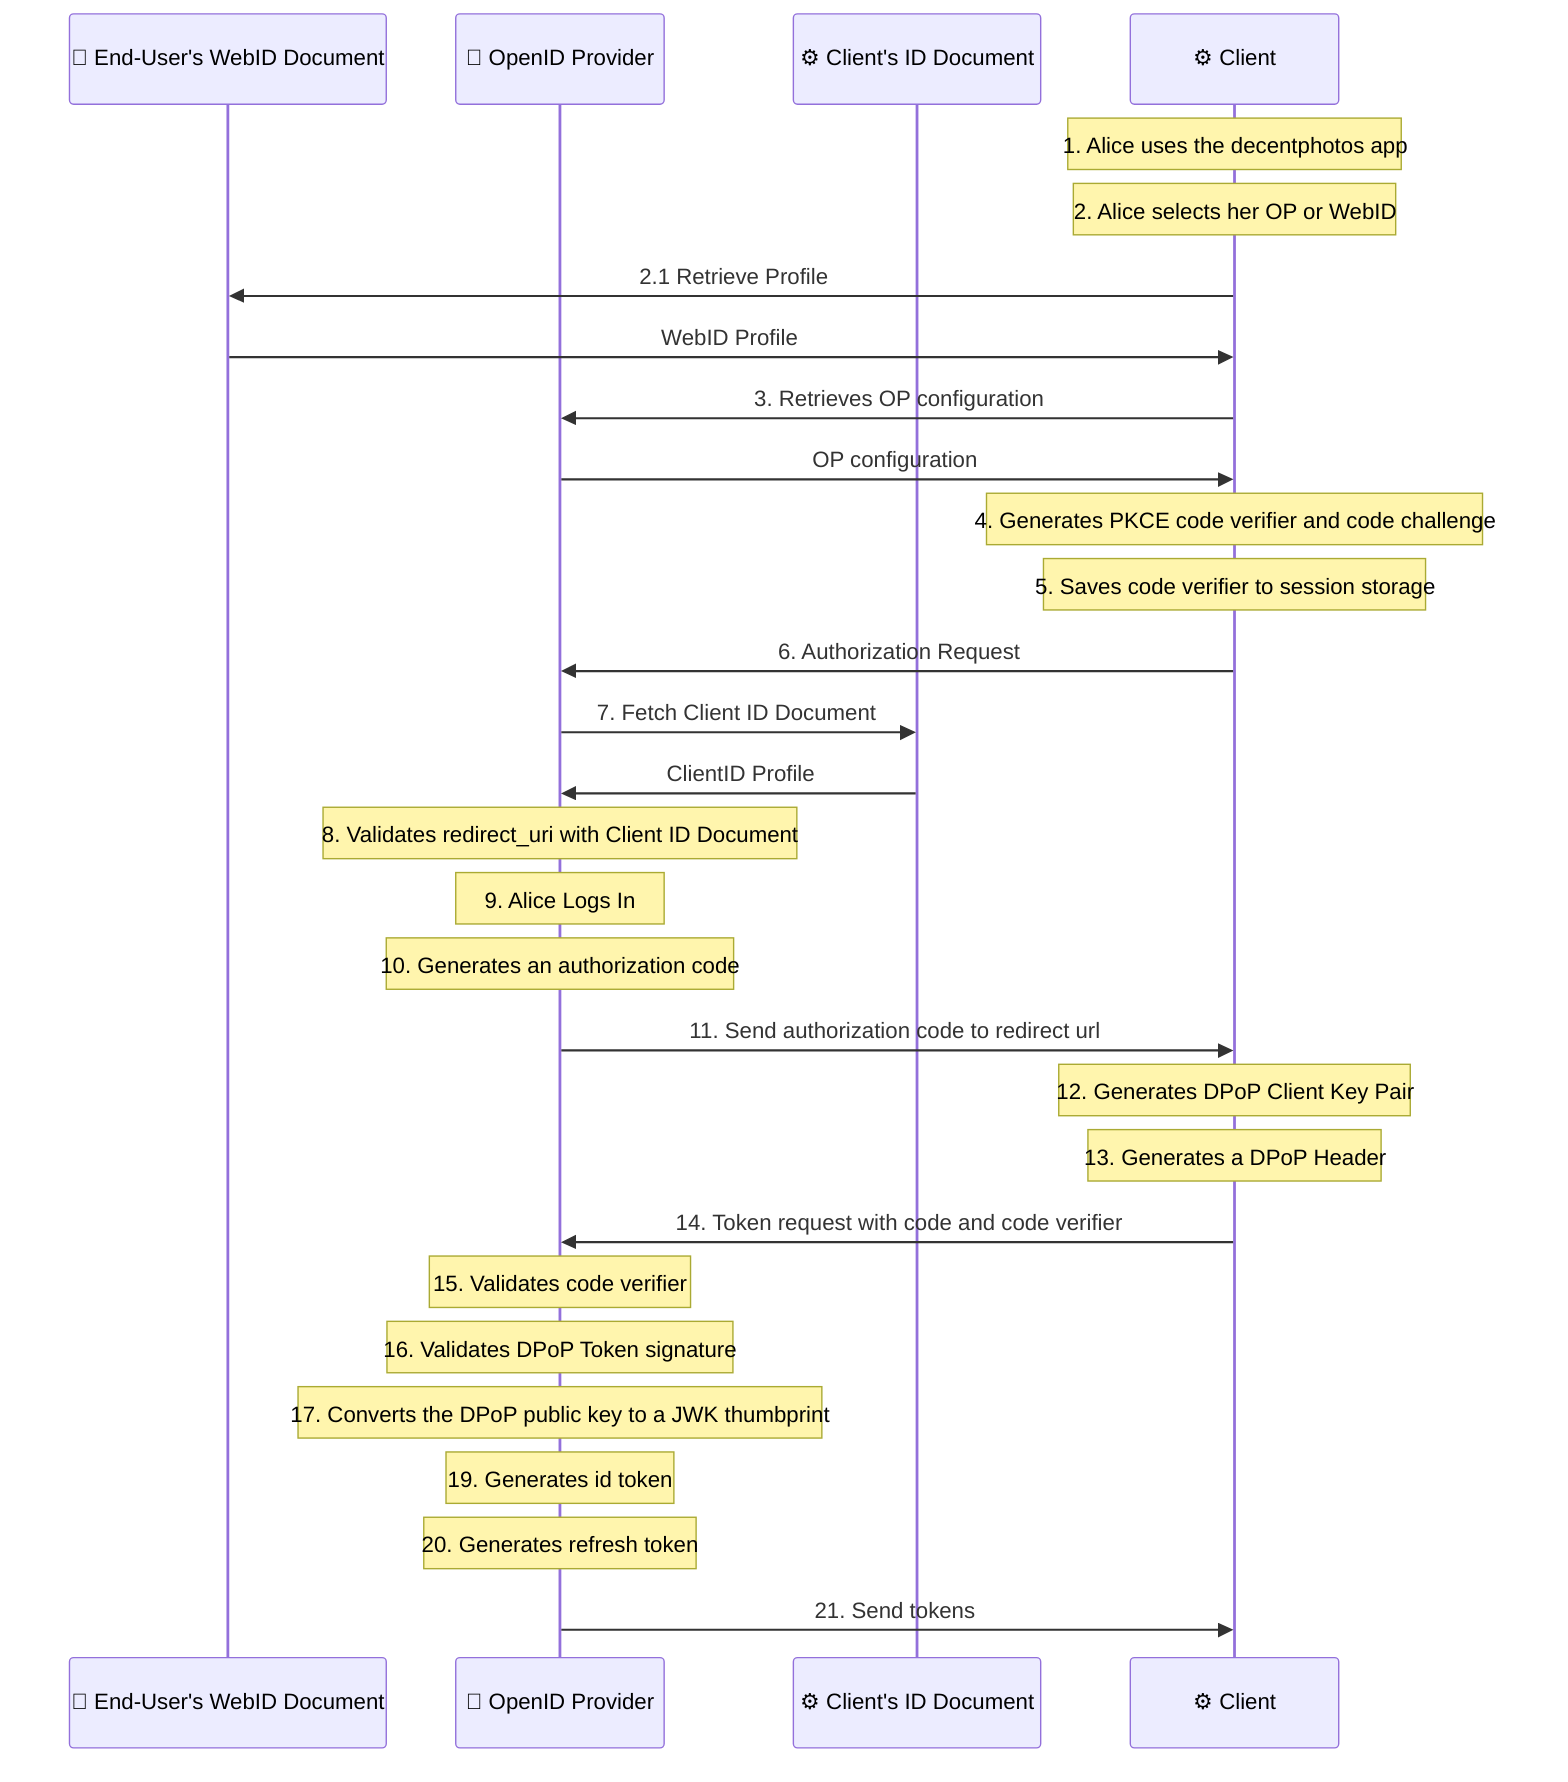sequenceDiagram
  participant WebID as 👩 End-User's WebID Document
  participant OP as 👩 OpenID Provider
  participant ClientID as ⚙️ Client's ID Document
  participant Client as ⚙️ Client
  note over Client: 1. Alice uses the decentphotos app
  note over Client: 2. Alice selects her OP or WebID
  Client->>WebID: 2.1 Retrieve Profile
  WebID->>Client: WebID Profile
  Client->>OP: 3. Retrieves OP configuration
  OP->>Client: OP configuration
  note over Client: 4. Generates PKCE code verifier and code challenge
  note over Client: 5. Saves code verifier to session storage
  Client->>OP: 6. Authorization Request
  OP->>ClientID: 7. Fetch Client ID Document
  ClientID->>OP: ClientID Profile
  note over OP: 8. Validates redirect_uri with Client ID Document
  note over OP: 9. Alice Logs In
  note over OP: 10. Generates an authorization code
  OP->>Client: 11. Send authorization code to redirect url
  note over Client: 12. Generates DPoP Client Key Pair
  note over Client: 13. Generates a DPoP Header
  Client->>OP: 14. Token request with code and code verifier
  note over OP: 15. Validates code verifier
  note over OP: 16. Validates DPoP Token signature
  note over OP: 17. Converts the DPoP public key to a JWK thumbprint
  note over OP: 19. Generates id token
  note over OP: 20. Generates refresh token
  OP->>Client: 21. Send tokens